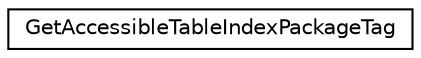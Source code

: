 digraph "类继承关系图"
{
 // LATEX_PDF_SIZE
  edge [fontname="Helvetica",fontsize="10",labelfontname="Helvetica",labelfontsize="10"];
  node [fontname="Helvetica",fontsize="10",shape=record];
  rankdir="LR";
  Node0 [label="GetAccessibleTableIndexPackageTag",height=0.2,width=0.4,color="black", fillcolor="white", style="filled",URL="$struct_get_accessible_table_index_package_tag.html",tooltip=" "];
}
